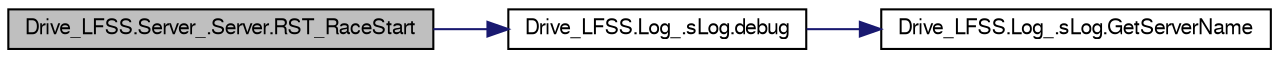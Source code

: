 digraph G
{
  bgcolor="transparent";
  edge [fontname="FreeSans",fontsize=10,labelfontname="FreeSans",labelfontsize=10];
  node [fontname="FreeSans",fontsize=10,shape=record];
  rankdir=LR;
  Node1 [label="Drive_LFSS.Server_.Server.RST_RaceStart",height=0.2,width=0.4,color="black", fillcolor="grey75", style="filled" fontcolor="black"];
  Node1 -> Node2 [color="midnightblue",fontsize=10,style="solid",fontname="FreeSans"];
  Node2 [label="Drive_LFSS.Log_.sLog.debug",height=0.2,width=0.4,color="black",URL="$class_drive___l_f_s_s_1_1_log___1_1s_log.html#07044dc1f9967b589c4172099f66df74"];
  Node2 -> Node3 [color="midnightblue",fontsize=10,style="solid",fontname="FreeSans"];
  Node3 [label="Drive_LFSS.Log_.sLog.GetServerName",height=0.2,width=0.4,color="black",URL="$class_drive___l_f_s_s_1_1_log___1_1s_log.html#9c38361eceec54b892e2b27baba0b7e0"];
}
